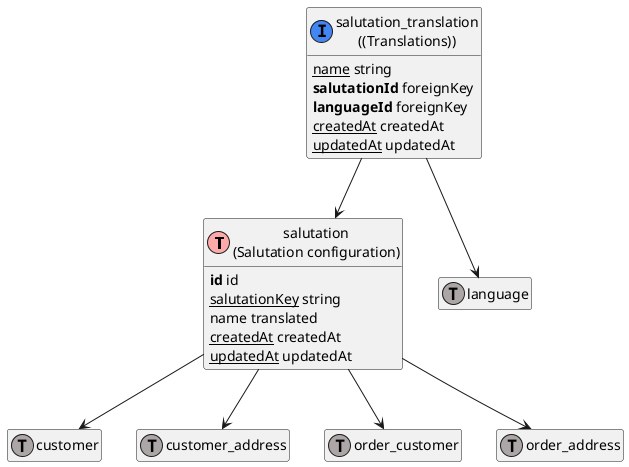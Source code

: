 @startuml
' uncomment the line below if you're using computer with a retina display
' skinparam dpi 300
!define Table(name,desc) class name as "desc" << (T,#FFAAAA) >>
!define ForeignTable(name,desc) class name as "desc" << (T,#ada6a6) >>
!define TranslationTable(name,desc) class name as "desc" << (I,#4286f4) >>
' we use bold for primary key
' green color for unique
' and underscore for not_null
!define primary_key(x) <b>x</b>
!define unique(x) <color:green>x</color>
!define not_null(x) <u>x</u>
' other tags available:
' <i></i>
' <back:COLOR></color>, where color is a color name or html color code
' (#FFAACC)
' see: http://plantuml.com/classes.html#More
hide methods
hide stereotypes
hide empty members
skinparam backgroundColor #FFFFFF

' entities

Table(ShopwareCoreSystemSalutationSalutationDefinition, "salutation\n(Salutation configuration)") {
   primary_key(id) id
   not_null(salutationKey) string
   name translated
   not_null(createdAt) createdAt
   not_null(updatedAt) updatedAt
}
TranslationTable(ShopwareCoreSystemSalutationAggregateSalutationTranslationSalutationTranslationDefinition, "salutation_translation\n((Translations))") {
   not_null(name) string
   primary_key(salutationId) foreignKey
   primary_key(languageId) foreignKey
   not_null(createdAt) createdAt
   not_null(updatedAt) updatedAt
}
ForeignTable(ShopwareCoreCheckoutCustomerCustomerDefinition, "customer") {
}
ForeignTable(ShopwareCoreCheckoutCustomerAggregateCustomerAddressCustomerAddressDefinition, "customer_address") {
}
ForeignTable(ShopwareCoreCheckoutOrderAggregateOrderCustomerOrderCustomerDefinition, "order_customer") {
}
ForeignTable(ShopwareCoreCheckoutOrderAggregateOrderAddressOrderAddressDefinition, "order_address") {
}
ForeignTable(ShopwareCoreSystemLanguageLanguageDefinition, "language") {
}

' relationshipd

ShopwareCoreSystemSalutationAggregateSalutationTranslationSalutationTranslationDefinition --> ShopwareCoreSystemSalutationSalutationDefinition
ShopwareCoreSystemSalutationSalutationDefinition --> ShopwareCoreCheckoutCustomerCustomerDefinition
ShopwareCoreSystemSalutationSalutationDefinition --> ShopwareCoreCheckoutCustomerAggregateCustomerAddressCustomerAddressDefinition
ShopwareCoreSystemSalutationSalutationDefinition --> ShopwareCoreCheckoutOrderAggregateOrderCustomerOrderCustomerDefinition
ShopwareCoreSystemSalutationSalutationDefinition --> ShopwareCoreCheckoutOrderAggregateOrderAddressOrderAddressDefinition
ShopwareCoreSystemSalutationAggregateSalutationTranslationSalutationTranslationDefinition --> ShopwareCoreSystemLanguageLanguageDefinition
@enduml
